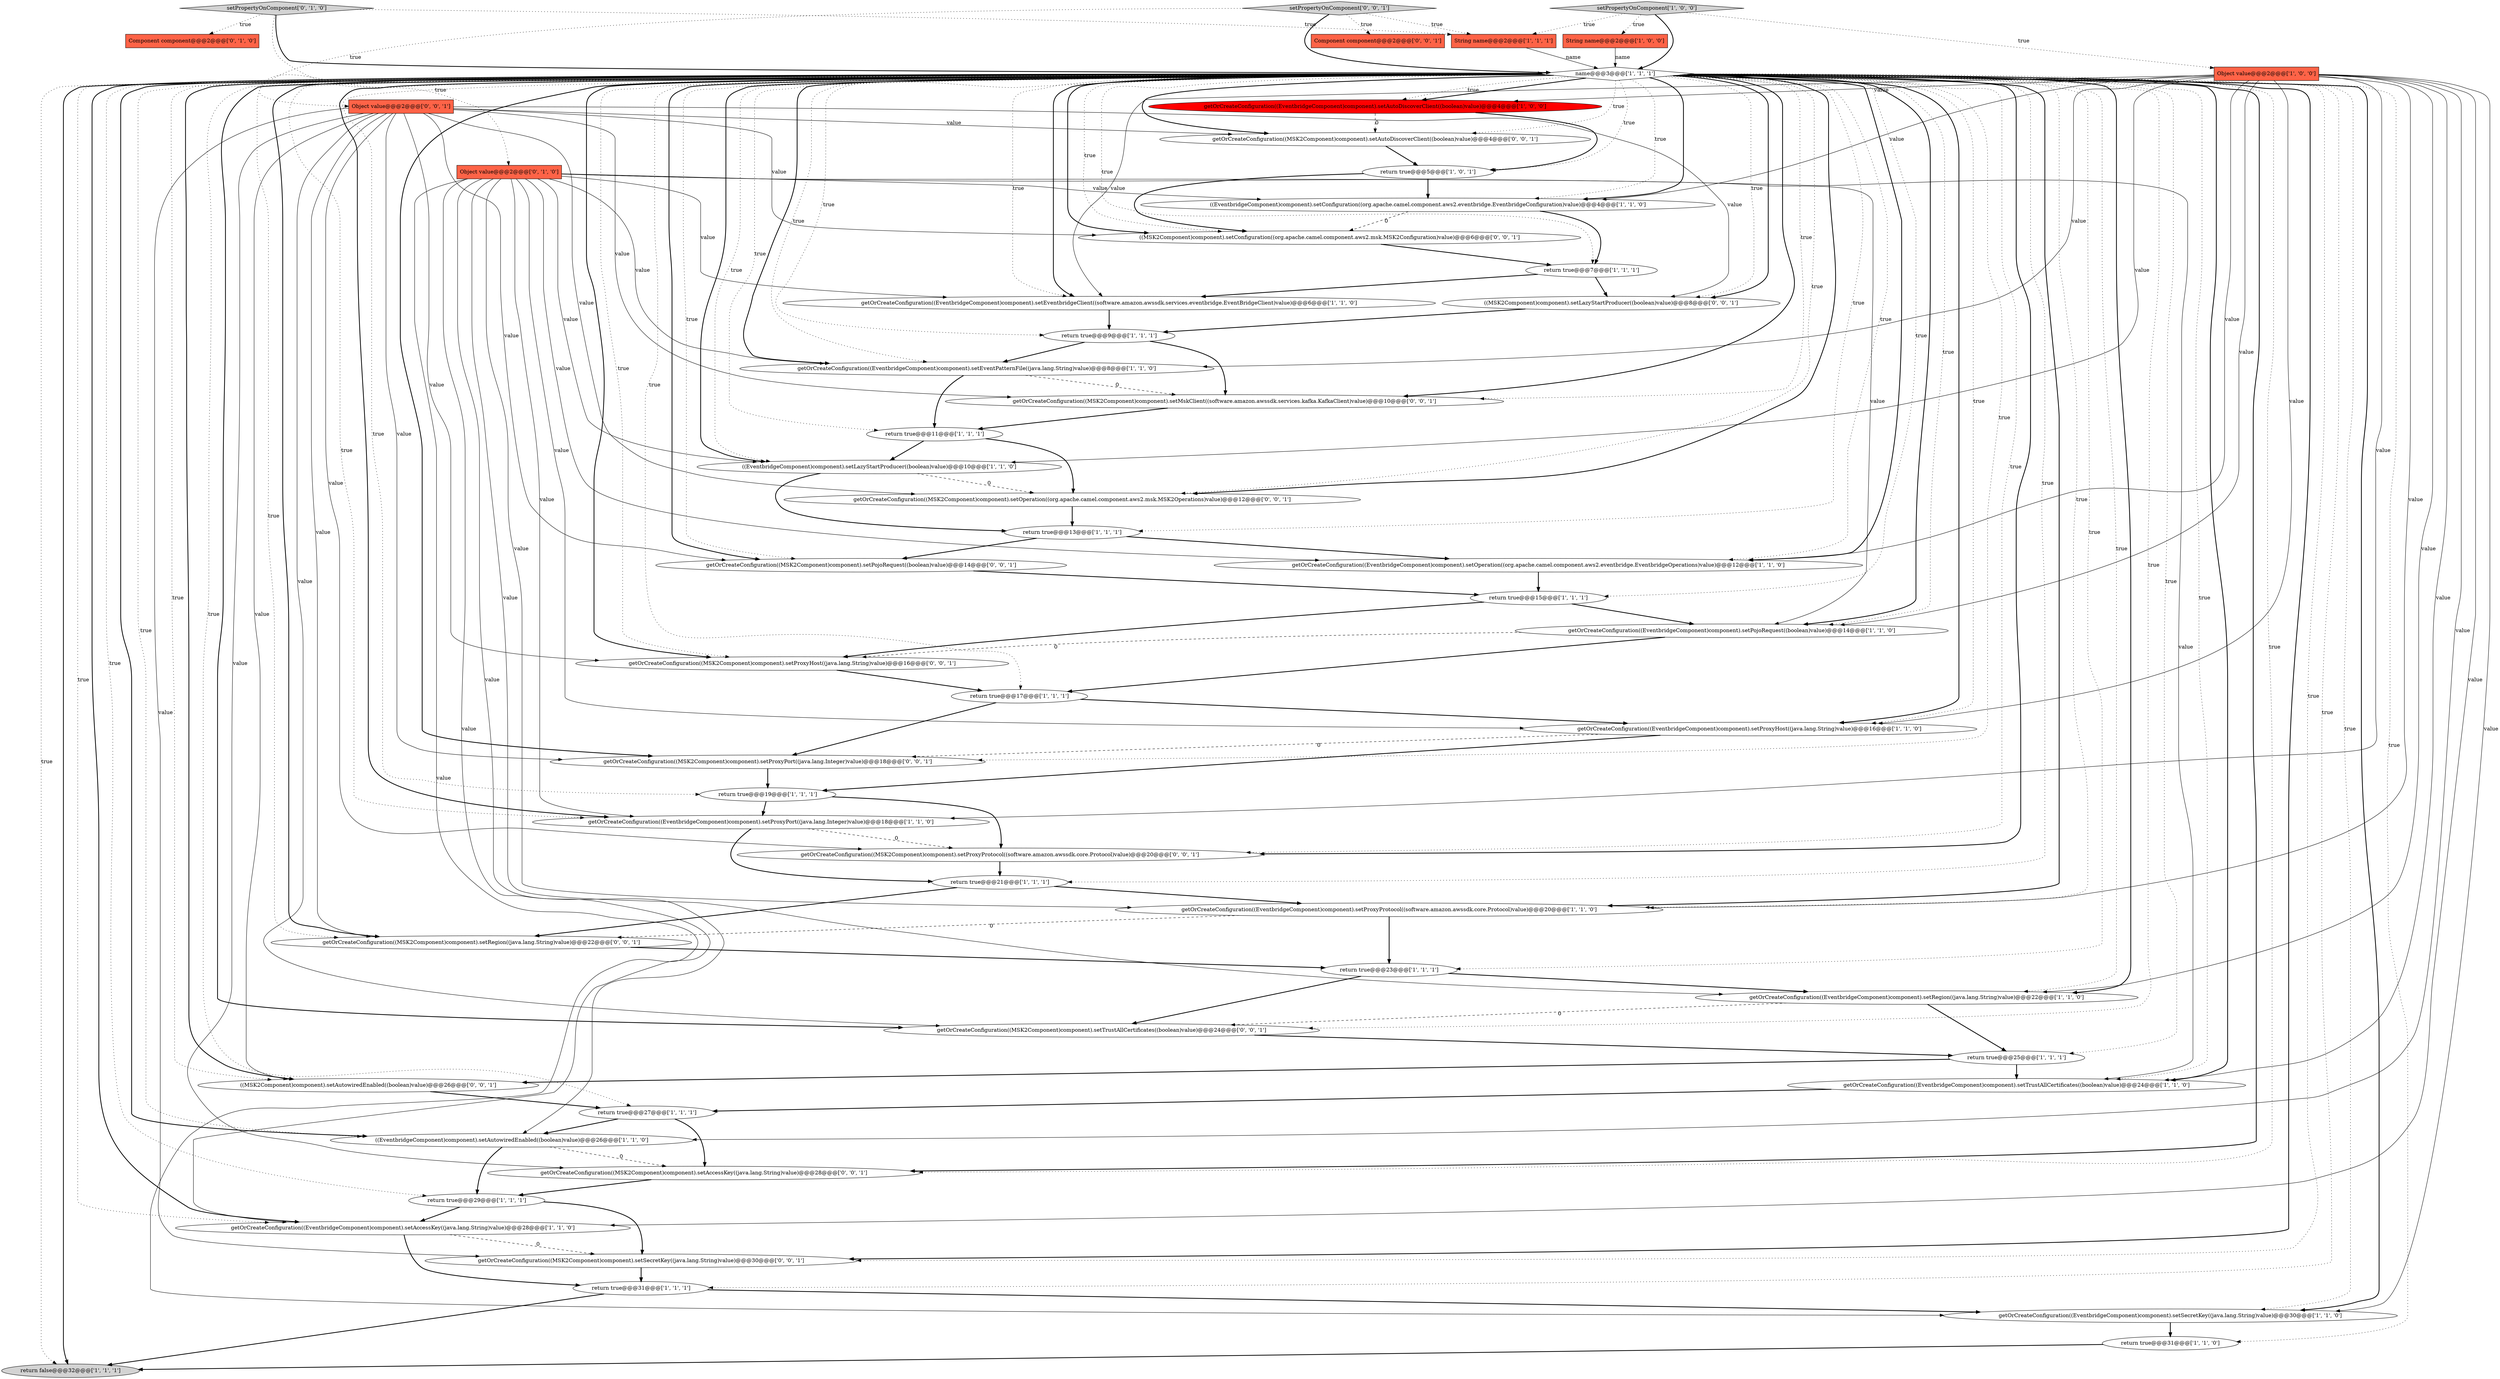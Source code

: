 digraph {
8 [style = filled, label = "return true@@@7@@@['1', '1', '1']", fillcolor = white, shape = ellipse image = "AAA0AAABBB1BBB"];
1 [style = filled, label = "return true@@@31@@@['1', '1', '1']", fillcolor = white, shape = ellipse image = "AAA0AAABBB1BBB"];
4 [style = filled, label = "return true@@@17@@@['1', '1', '1']", fillcolor = white, shape = ellipse image = "AAA0AAABBB1BBB"];
11 [style = filled, label = "setPropertyOnComponent['1', '0', '0']", fillcolor = lightgray, shape = diamond image = "AAA0AAABBB1BBB"];
35 [style = filled, label = "getOrCreateConfiguration((EventbridgeComponent)component).setRegion((java.lang.String)value)@@@22@@@['1', '1', '0']", fillcolor = white, shape = ellipse image = "AAA0AAABBB1BBB"];
48 [style = filled, label = "getOrCreateConfiguration((MSK2Component)component).setAutoDiscoverClient((boolean)value)@@@4@@@['0', '0', '1']", fillcolor = white, shape = ellipse image = "AAA0AAABBB3BBB"];
27 [style = filled, label = "return false@@@32@@@['1', '1', '1']", fillcolor = lightgray, shape = ellipse image = "AAA0AAABBB1BBB"];
19 [style = filled, label = "String name@@@2@@@['1', '0', '0']", fillcolor = tomato, shape = box image = "AAA0AAABBB1BBB"];
43 [style = filled, label = "Component component@@@2@@@['0', '0', '1']", fillcolor = tomato, shape = box image = "AAA0AAABBB3BBB"];
13 [style = filled, label = "return true@@@21@@@['1', '1', '1']", fillcolor = white, shape = ellipse image = "AAA0AAABBB1BBB"];
14 [style = filled, label = "getOrCreateConfiguration((EventbridgeComponent)component).setAutoDiscoverClient((boolean)value)@@@4@@@['1', '0', '0']", fillcolor = red, shape = ellipse image = "AAA1AAABBB1BBB"];
3 [style = filled, label = "((EventbridgeComponent)component).setLazyStartProducer((boolean)value)@@@10@@@['1', '1', '0']", fillcolor = white, shape = ellipse image = "AAA0AAABBB1BBB"];
39 [style = filled, label = "((MSK2Component)component).setLazyStartProducer((boolean)value)@@@8@@@['0', '0', '1']", fillcolor = white, shape = ellipse image = "AAA0AAABBB3BBB"];
25 [style = filled, label = "return true@@@23@@@['1', '1', '1']", fillcolor = white, shape = ellipse image = "AAA0AAABBB1BBB"];
23 [style = filled, label = "getOrCreateConfiguration((EventbridgeComponent)component).setProxyPort((java.lang.Integer)value)@@@18@@@['1', '1', '0']", fillcolor = white, shape = ellipse image = "AAA0AAABBB1BBB"];
47 [style = filled, label = "setPropertyOnComponent['0', '0', '1']", fillcolor = lightgray, shape = diamond image = "AAA0AAABBB3BBB"];
42 [style = filled, label = "getOrCreateConfiguration((MSK2Component)component).setProxyPort((java.lang.Integer)value)@@@18@@@['0', '0', '1']", fillcolor = white, shape = ellipse image = "AAA0AAABBB3BBB"];
32 [style = filled, label = "Object value@@@2@@@['1', '0', '0']", fillcolor = tomato, shape = box image = "AAA0AAABBB1BBB"];
44 [style = filled, label = "getOrCreateConfiguration((MSK2Component)component).setProxyHost((java.lang.String)value)@@@16@@@['0', '0', '1']", fillcolor = white, shape = ellipse image = "AAA0AAABBB3BBB"];
45 [style = filled, label = "getOrCreateConfiguration((MSK2Component)component).setPojoRequest((boolean)value)@@@14@@@['0', '0', '1']", fillcolor = white, shape = ellipse image = "AAA0AAABBB3BBB"];
49 [style = filled, label = "getOrCreateConfiguration((MSK2Component)component).setSecretKey((java.lang.String)value)@@@30@@@['0', '0', '1']", fillcolor = white, shape = ellipse image = "AAA0AAABBB3BBB"];
50 [style = filled, label = "((MSK2Component)component).setAutowiredEnabled((boolean)value)@@@26@@@['0', '0', '1']", fillcolor = white, shape = ellipse image = "AAA0AAABBB3BBB"];
18 [style = filled, label = "return true@@@5@@@['1', '0', '1']", fillcolor = white, shape = ellipse image = "AAA0AAABBB1BBB"];
20 [style = filled, label = "getOrCreateConfiguration((EventbridgeComponent)component).setPojoRequest((boolean)value)@@@14@@@['1', '1', '0']", fillcolor = white, shape = ellipse image = "AAA0AAABBB1BBB"];
33 [style = filled, label = "return true@@@15@@@['1', '1', '1']", fillcolor = white, shape = ellipse image = "AAA0AAABBB1BBB"];
15 [style = filled, label = "return true@@@29@@@['1', '1', '1']", fillcolor = white, shape = ellipse image = "AAA0AAABBB1BBB"];
41 [style = filled, label = "getOrCreateConfiguration((MSK2Component)component).setTrustAllCertificates((boolean)value)@@@24@@@['0', '0', '1']", fillcolor = white, shape = ellipse image = "AAA0AAABBB3BBB"];
52 [style = filled, label = "((MSK2Component)component).setConfiguration((org.apache.camel.component.aws2.msk.MSK2Configuration)value)@@@6@@@['0', '0', '1']", fillcolor = white, shape = ellipse image = "AAA0AAABBB3BBB"];
12 [style = filled, label = "return true@@@19@@@['1', '1', '1']", fillcolor = white, shape = ellipse image = "AAA0AAABBB1BBB"];
10 [style = filled, label = "((EventbridgeComponent)component).setAutowiredEnabled((boolean)value)@@@26@@@['1', '1', '0']", fillcolor = white, shape = ellipse image = "AAA0AAABBB1BBB"];
22 [style = filled, label = "getOrCreateConfiguration((EventbridgeComponent)component).setAccessKey((java.lang.String)value)@@@28@@@['1', '1', '0']", fillcolor = white, shape = ellipse image = "AAA0AAABBB1BBB"];
31 [style = filled, label = "name@@@3@@@['1', '1', '1']", fillcolor = white, shape = diamond image = "AAA0AAABBB1BBB"];
0 [style = filled, label = "getOrCreateConfiguration((EventbridgeComponent)component).setEventPatternFile((java.lang.String)value)@@@8@@@['1', '1', '0']", fillcolor = white, shape = ellipse image = "AAA0AAABBB1BBB"];
36 [style = filled, label = "Component component@@@2@@@['0', '1', '0']", fillcolor = tomato, shape = box image = "AAA0AAABBB2BBB"];
26 [style = filled, label = "return true@@@13@@@['1', '1', '1']", fillcolor = white, shape = ellipse image = "AAA0AAABBB1BBB"];
16 [style = filled, label = "return true@@@31@@@['1', '1', '0']", fillcolor = white, shape = ellipse image = "AAA0AAABBB1BBB"];
37 [style = filled, label = "setPropertyOnComponent['0', '1', '0']", fillcolor = lightgray, shape = diamond image = "AAA0AAABBB2BBB"];
7 [style = filled, label = "getOrCreateConfiguration((EventbridgeComponent)component).setProxyProtocol((software.amazon.awssdk.core.Protocol)value)@@@20@@@['1', '1', '0']", fillcolor = white, shape = ellipse image = "AAA0AAABBB1BBB"];
54 [style = filled, label = "getOrCreateConfiguration((MSK2Component)component).setOperation((org.apache.camel.component.aws2.msk.MSK2Operations)value)@@@12@@@['0', '0', '1']", fillcolor = white, shape = ellipse image = "AAA0AAABBB3BBB"];
55 [style = filled, label = "getOrCreateConfiguration((MSK2Component)component).setMskClient((software.amazon.awssdk.services.kafka.KafkaClient)value)@@@10@@@['0', '0', '1']", fillcolor = white, shape = ellipse image = "AAA0AAABBB3BBB"];
6 [style = filled, label = "getOrCreateConfiguration((EventbridgeComponent)component).setProxyHost((java.lang.String)value)@@@16@@@['1', '1', '0']", fillcolor = white, shape = ellipse image = "AAA0AAABBB1BBB"];
46 [style = filled, label = "getOrCreateConfiguration((MSK2Component)component).setAccessKey((java.lang.String)value)@@@28@@@['0', '0', '1']", fillcolor = white, shape = ellipse image = "AAA0AAABBB3BBB"];
51 [style = filled, label = "getOrCreateConfiguration((MSK2Component)component).setProxyProtocol((software.amazon.awssdk.core.Protocol)value)@@@20@@@['0', '0', '1']", fillcolor = white, shape = ellipse image = "AAA0AAABBB3BBB"];
9 [style = filled, label = "return true@@@11@@@['1', '1', '1']", fillcolor = white, shape = ellipse image = "AAA0AAABBB1BBB"];
24 [style = filled, label = "return true@@@9@@@['1', '1', '1']", fillcolor = white, shape = ellipse image = "AAA0AAABBB1BBB"];
29 [style = filled, label = "getOrCreateConfiguration((EventbridgeComponent)component).setSecretKey((java.lang.String)value)@@@30@@@['1', '1', '0']", fillcolor = white, shape = ellipse image = "AAA0AAABBB1BBB"];
28 [style = filled, label = "getOrCreateConfiguration((EventbridgeComponent)component).setEventbridgeClient((software.amazon.awssdk.services.eventbridge.EventBridgeClient)value)@@@6@@@['1', '1', '0']", fillcolor = white, shape = ellipse image = "AAA0AAABBB1BBB"];
30 [style = filled, label = "return true@@@25@@@['1', '1', '1']", fillcolor = white, shape = ellipse image = "AAA0AAABBB1BBB"];
2 [style = filled, label = "((EventbridgeComponent)component).setConfiguration((org.apache.camel.component.aws2.eventbridge.EventbridgeConfiguration)value)@@@4@@@['1', '1', '0']", fillcolor = white, shape = ellipse image = "AAA0AAABBB1BBB"];
40 [style = filled, label = "Object value@@@2@@@['0', '0', '1']", fillcolor = tomato, shape = box image = "AAA0AAABBB3BBB"];
38 [style = filled, label = "Object value@@@2@@@['0', '1', '0']", fillcolor = tomato, shape = box image = "AAA0AAABBB2BBB"];
34 [style = filled, label = "String name@@@2@@@['1', '1', '1']", fillcolor = tomato, shape = box image = "AAA0AAABBB1BBB"];
21 [style = filled, label = "getOrCreateConfiguration((EventbridgeComponent)component).setOperation((org.apache.camel.component.aws2.eventbridge.EventbridgeOperations)value)@@@12@@@['1', '1', '0']", fillcolor = white, shape = ellipse image = "AAA0AAABBB1BBB"];
5 [style = filled, label = "getOrCreateConfiguration((EventbridgeComponent)component).setTrustAllCertificates((boolean)value)@@@24@@@['1', '1', '0']", fillcolor = white, shape = ellipse image = "AAA0AAABBB1BBB"];
53 [style = filled, label = "getOrCreateConfiguration((MSK2Component)component).setRegion((java.lang.String)value)@@@22@@@['0', '0', '1']", fillcolor = white, shape = ellipse image = "AAA0AAABBB3BBB"];
17 [style = filled, label = "return true@@@27@@@['1', '1', '1']", fillcolor = white, shape = ellipse image = "AAA0AAABBB1BBB"];
40->48 [style = solid, label="value"];
32->20 [style = solid, label="value"];
52->8 [style = bold, label=""];
40->42 [style = solid, label="value"];
23->51 [style = dashed, label="0"];
46->15 [style = bold, label=""];
1->27 [style = bold, label=""];
45->33 [style = bold, label=""];
47->34 [style = dotted, label="true"];
39->24 [style = bold, label=""];
38->7 [style = solid, label="value"];
31->21 [style = bold, label=""];
25->35 [style = bold, label=""];
32->3 [style = solid, label="value"];
31->7 [style = dotted, label="true"];
40->41 [style = solid, label="value"];
31->42 [style = dotted, label="true"];
40->51 [style = solid, label="value"];
11->34 [style = dotted, label="true"];
31->50 [style = bold, label=""];
31->21 [style = dotted, label="true"];
37->38 [style = dotted, label="true"];
20->44 [style = dashed, label="0"];
31->55 [style = dotted, label="true"];
32->21 [style = solid, label="value"];
31->6 [style = bold, label=""];
31->35 [style = bold, label=""];
31->28 [style = dotted, label="true"];
37->31 [style = bold, label=""];
40->53 [style = solid, label="value"];
23->13 [style = bold, label=""];
0->55 [style = dashed, label="0"];
31->48 [style = bold, label=""];
31->27 [style = dotted, label="true"];
32->6 [style = solid, label="value"];
37->36 [style = dotted, label="true"];
31->53 [style = dotted, label="true"];
31->3 [style = dotted, label="true"];
31->46 [style = bold, label=""];
31->9 [style = dotted, label="true"];
48->18 [style = bold, label=""];
31->20 [style = bold, label=""];
8->39 [style = bold, label=""];
33->44 [style = bold, label=""];
31->12 [style = dotted, label="true"];
31->44 [style = dotted, label="true"];
54->26 [style = bold, label=""];
31->39 [style = dotted, label="true"];
40->55 [style = solid, label="value"];
31->14 [style = bold, label=""];
31->25 [style = dotted, label="true"];
31->22 [style = dotted, label="true"];
8->28 [style = bold, label=""];
3->54 [style = dashed, label="0"];
31->48 [style = dotted, label="true"];
24->0 [style = bold, label=""];
24->55 [style = bold, label=""];
31->5 [style = bold, label=""];
31->6 [style = dotted, label="true"];
22->49 [style = dashed, label="0"];
40->54 [style = solid, label="value"];
31->5 [style = dotted, label="true"];
31->29 [style = bold, label=""];
31->2 [style = bold, label=""];
6->42 [style = dashed, label="0"];
31->49 [style = dotted, label="true"];
40->45 [style = solid, label="value"];
31->33 [style = dotted, label="true"];
32->28 [style = solid, label="value"];
31->14 [style = dotted, label="true"];
31->10 [style = dotted, label="true"];
5->17 [style = bold, label=""];
12->51 [style = bold, label=""];
47->43 [style = dotted, label="true"];
9->54 [style = bold, label=""];
31->30 [style = dotted, label="true"];
32->35 [style = solid, label="value"];
41->30 [style = bold, label=""];
31->51 [style = bold, label=""];
49->1 [style = bold, label=""];
31->27 [style = bold, label=""];
44->4 [style = bold, label=""];
31->23 [style = dotted, label="true"];
31->53 [style = bold, label=""];
31->17 [style = dotted, label="true"];
32->23 [style = solid, label="value"];
31->15 [style = dotted, label="true"];
31->41 [style = bold, label=""];
38->28 [style = solid, label="value"];
28->24 [style = bold, label=""];
32->0 [style = solid, label="value"];
31->46 [style = dotted, label="true"];
38->10 [style = solid, label="value"];
14->18 [style = bold, label=""];
11->19 [style = dotted, label="true"];
31->28 [style = bold, label=""];
31->3 [style = bold, label=""];
31->29 [style = dotted, label="true"];
32->2 [style = solid, label="value"];
38->20 [style = solid, label="value"];
29->16 [style = bold, label=""];
55->9 [style = bold, label=""];
17->10 [style = bold, label=""];
17->46 [style = bold, label=""];
32->10 [style = solid, label="value"];
38->35 [style = solid, label="value"];
38->29 [style = solid, label="value"];
31->54 [style = dotted, label="true"];
16->27 [style = bold, label=""];
31->35 [style = dotted, label="true"];
19->31 [style = solid, label="name"];
31->52 [style = bold, label=""];
25->41 [style = bold, label=""];
31->0 [style = bold, label=""];
31->45 [style = dotted, label="true"];
47->31 [style = bold, label=""];
50->17 [style = bold, label=""];
3->26 [style = bold, label=""];
34->31 [style = solid, label="name"];
31->49 [style = bold, label=""];
40->39 [style = solid, label="value"];
31->0 [style = dotted, label="true"];
31->18 [style = dotted, label="true"];
40->44 [style = solid, label="value"];
31->7 [style = bold, label=""];
51->13 [style = bold, label=""];
30->50 [style = bold, label=""];
40->49 [style = solid, label="value"];
31->8 [style = dotted, label="true"];
15->22 [style = bold, label=""];
26->21 [style = bold, label=""];
38->22 [style = solid, label="value"];
10->46 [style = dashed, label="0"];
11->31 [style = bold, label=""];
31->42 [style = bold, label=""];
31->44 [style = bold, label=""];
31->52 [style = dotted, label="true"];
31->1 [style = dotted, label="true"];
31->10 [style = bold, label=""];
38->3 [style = solid, label="value"];
30->5 [style = bold, label=""];
7->53 [style = dashed, label="0"];
38->2 [style = solid, label="value"];
32->5 [style = solid, label="value"];
31->2 [style = dotted, label="true"];
9->3 [style = bold, label=""];
38->6 [style = solid, label="value"];
31->13 [style = dotted, label="true"];
31->39 [style = bold, label=""];
37->34 [style = dotted, label="true"];
22->1 [style = bold, label=""];
1->29 [style = bold, label=""];
31->51 [style = dotted, label="true"];
18->52 [style = bold, label=""];
35->30 [style = bold, label=""];
35->41 [style = dashed, label="0"];
31->54 [style = bold, label=""];
32->29 [style = solid, label="value"];
6->12 [style = bold, label=""];
11->32 [style = dotted, label="true"];
15->49 [style = bold, label=""];
32->22 [style = solid, label="value"];
0->9 [style = bold, label=""];
53->25 [style = bold, label=""];
38->21 [style = solid, label="value"];
31->23 [style = bold, label=""];
31->22 [style = bold, label=""];
33->20 [style = bold, label=""];
38->23 [style = solid, label="value"];
10->15 [style = bold, label=""];
13->53 [style = bold, label=""];
32->14 [style = solid, label="value"];
38->5 [style = solid, label="value"];
38->0 [style = solid, label="value"];
4->6 [style = bold, label=""];
14->48 [style = dashed, label="0"];
21->33 [style = bold, label=""];
4->42 [style = bold, label=""];
42->12 [style = bold, label=""];
2->52 [style = dashed, label="0"];
31->16 [style = dotted, label="true"];
18->2 [style = bold, label=""];
31->20 [style = dotted, label="true"];
40->52 [style = solid, label="value"];
20->4 [style = bold, label=""];
40->50 [style = solid, label="value"];
31->26 [style = dotted, label="true"];
31->50 [style = dotted, label="true"];
13->7 [style = bold, label=""];
31->55 [style = bold, label=""];
47->40 [style = dotted, label="true"];
12->23 [style = bold, label=""];
31->24 [style = dotted, label="true"];
7->25 [style = bold, label=""];
26->45 [style = bold, label=""];
40->46 [style = solid, label="value"];
31->4 [style = dotted, label="true"];
31->45 [style = bold, label=""];
32->7 [style = solid, label="value"];
31->41 [style = dotted, label="true"];
2->8 [style = bold, label=""];
}
